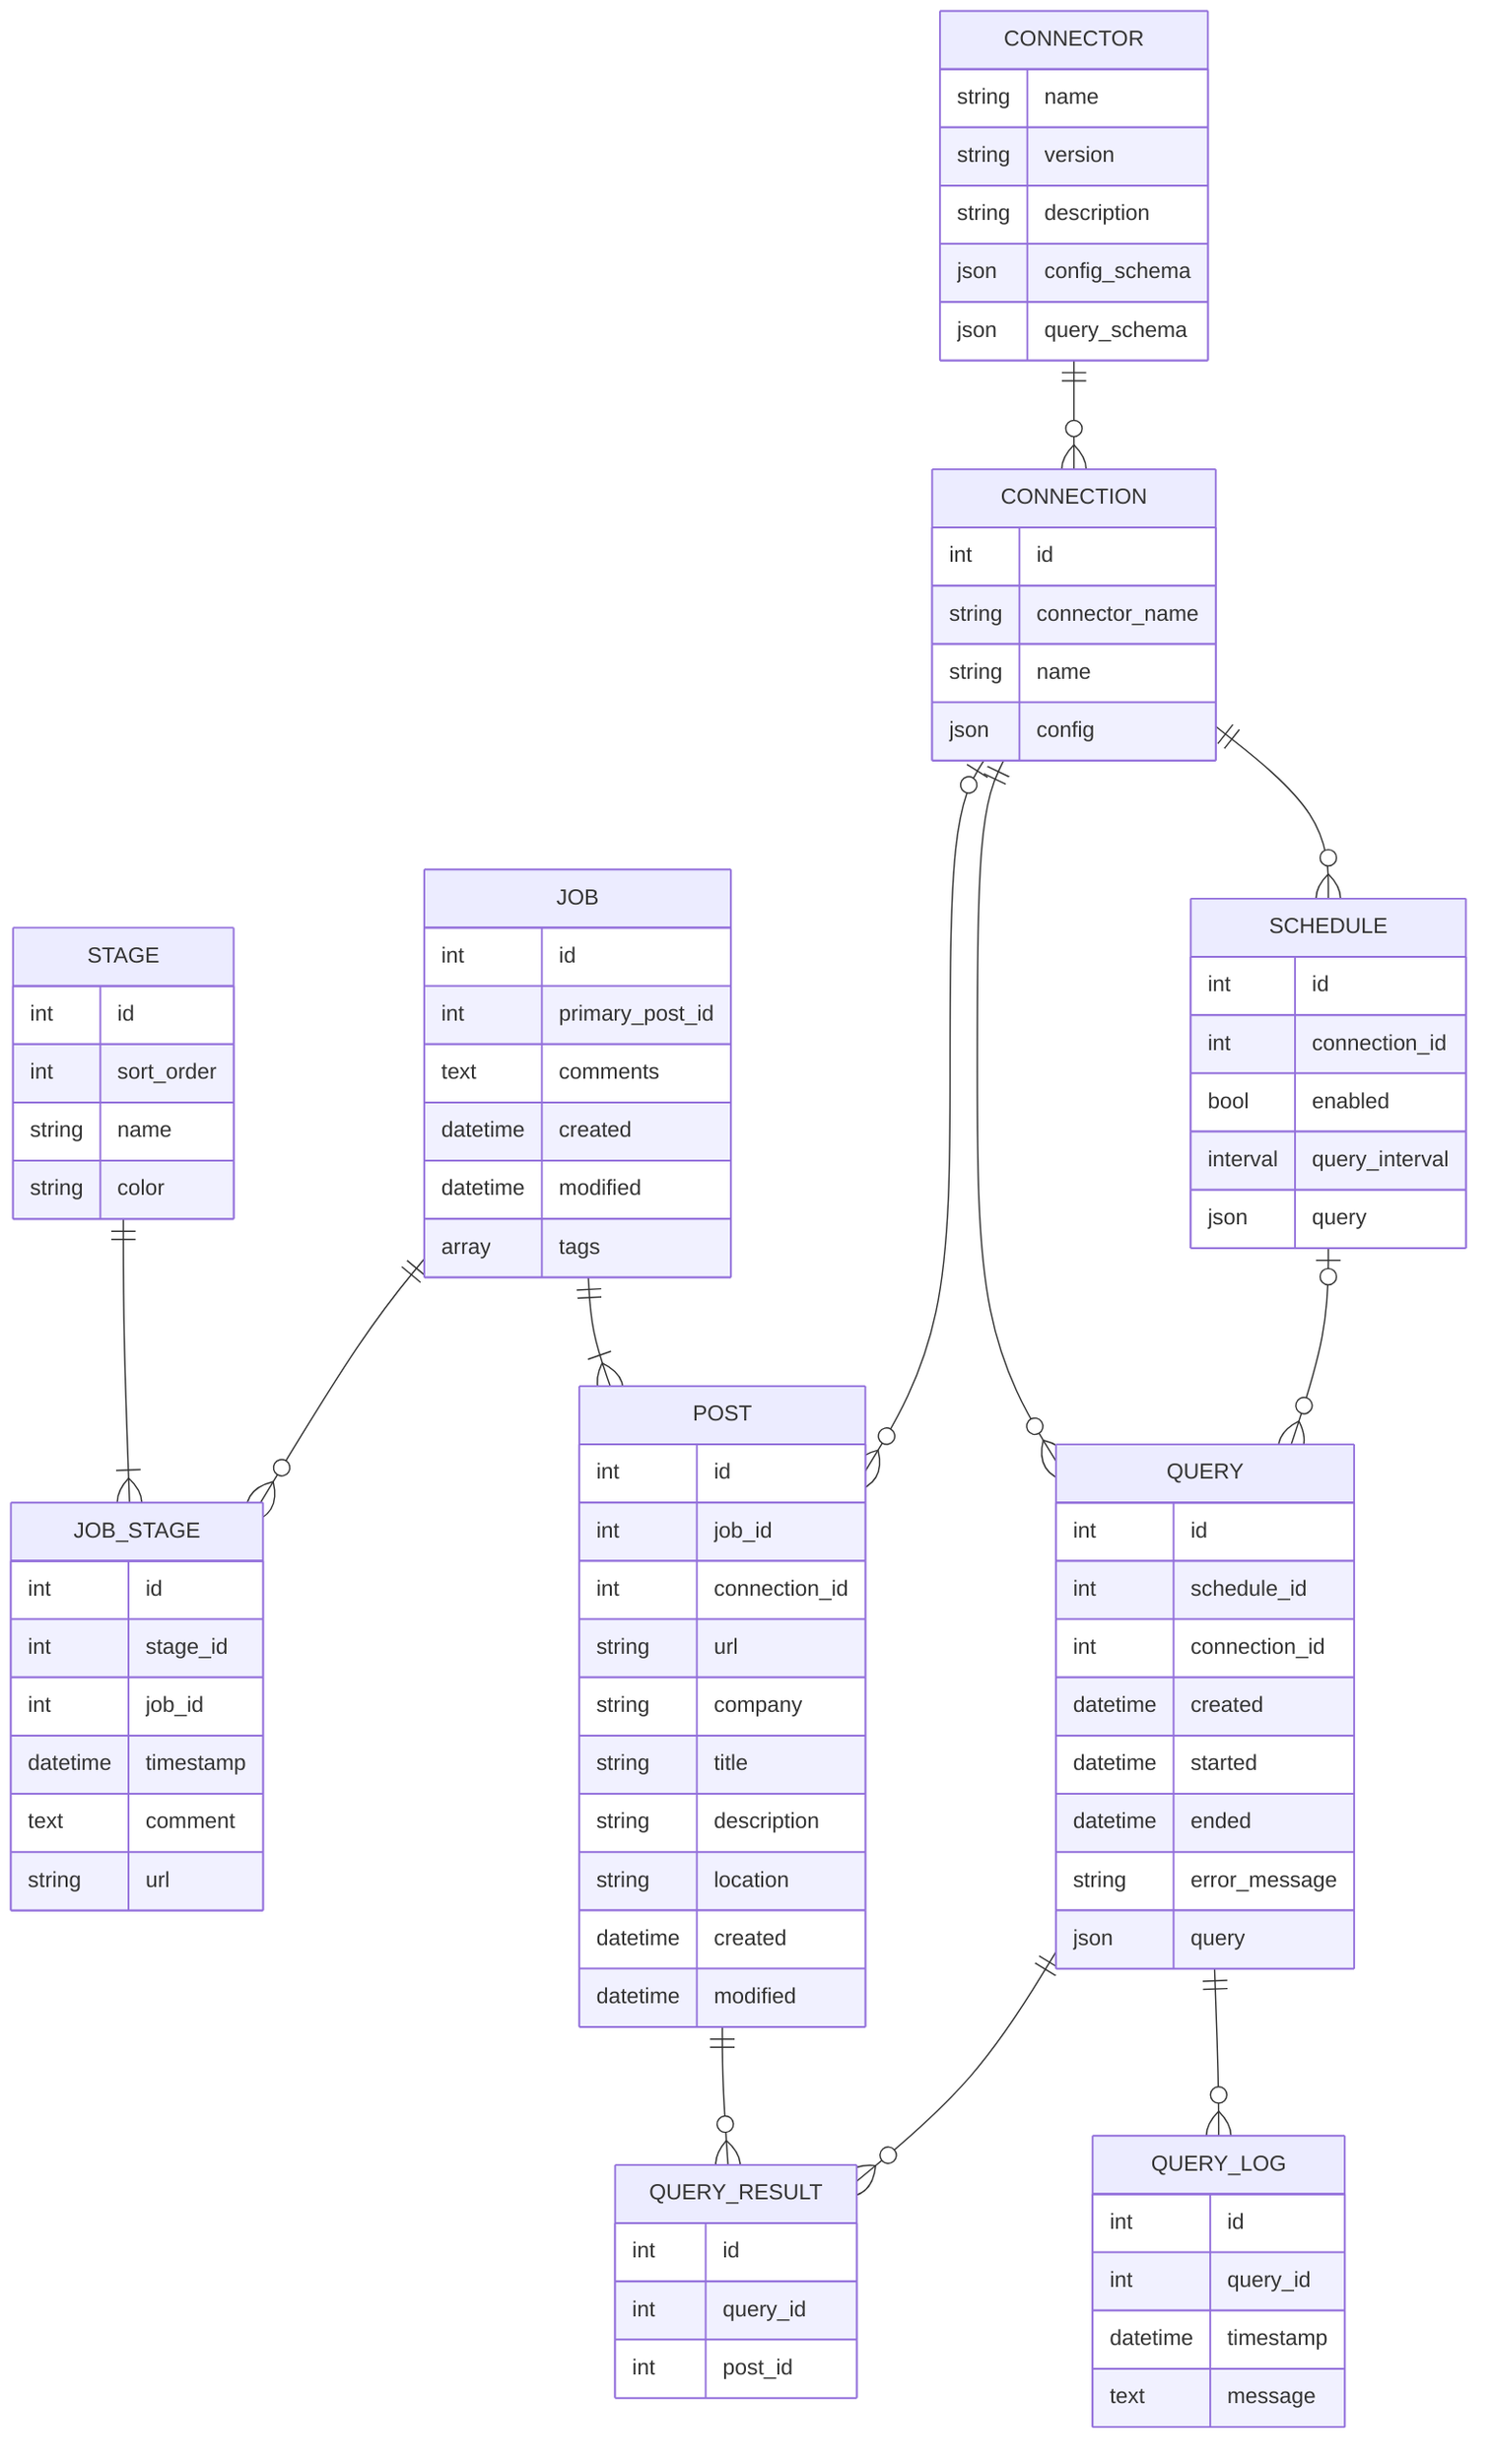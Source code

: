 erDiagram

   JOB {
       int id

       int primary_post_id
       text comments

       datetime created
       datetime modified

       array tags
   }

   STAGE {
       int id
       int sort_order
       string name
       string color
   }

   JOB_STAGE {
       int id
       int stage_id
       int job_id
       datetime timestamp
       text comment
       string url
   }

   POST {
       int id

       int job_id
       int connection_id

       string url
       string company
       string title
       string description
       string location

       datetime created
       datetime modified
   }

   CONNECTOR {
       string name
       string version
       string description
       json config_schema
       json query_schema
   }

   CONNECTION {
       int id
       string connector_name
       string name
       json config
   }

   SCHEDULE {
       int id
       int connection_id
       bool enabled
       interval query_interval
       json query
   }

   QUERY {
       int id
       int schedule_id
       int connection_id
       datetime created
       datetime started
       datetime ended
       string error_message
       json query
   }

   QUERY_RESULT {
       int id
       int query_id
       int post_id
   }

   QUERY_LOG {
       int id
       int query_id
       datetime timestamp
       text message
   }

   STAGE ||--|{ JOB_STAGE : ""
   JOB ||--o{ JOB_STAGE : ""
   JOB ||--|{ POST : ""
   CONNECTOR ||--o{ CONNECTION  : ""
   CONNECTION o|--o{ POST : ""
   CONNECTION ||--o{ QUERY : ""
   CONNECTION ||--o{ SCHEDULE : ""
   SCHEDULE o|--O{ QUERY : ""
   POST ||--o{ QUERY_RESULT : ""
   QUERY ||--o{ QUERY_RESULT : ""
   QUERY ||--o{ QUERY_LOG : ""